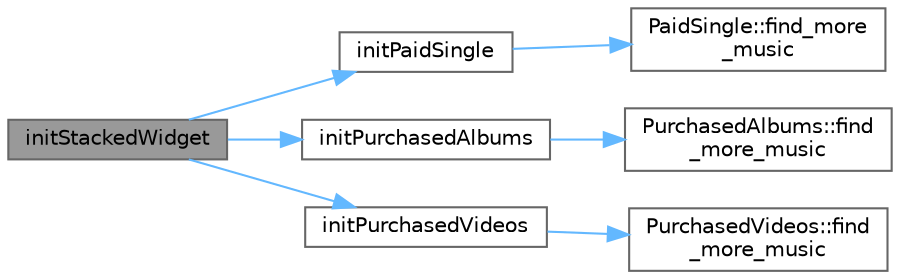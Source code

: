 digraph "initStackedWidget"
{
 // LATEX_PDF_SIZE
  bgcolor="transparent";
  edge [fontname=Helvetica,fontsize=10,labelfontname=Helvetica,labelfontsize=10];
  node [fontname=Helvetica,fontsize=10,shape=box,height=0.2,width=0.4];
  rankdir="LR";
  Node1 [id="Node000001",label="initStackedWidget",height=0.2,width=0.4,color="gray40", fillcolor="grey60", style="filled", fontcolor="black",tooltip="初始化堆栈窗口"];
  Node1 -> Node2 [id="edge1_Node000001_Node000002",color="steelblue1",style="solid",tooltip=" "];
  Node2 [id="Node000002",label="initPaidSingle",height=0.2,width=0.4,color="grey40", fillcolor="white", style="filled",URL="$class_purchased_music.html#abbd49c8dfe740968df2e9cdb0441b7b8",tooltip="初始化付费单曲界面"];
  Node2 -> Node3 [id="edge2_Node000002_Node000003",color="steelblue1",style="solid",tooltip=" "];
  Node3 [id="Node000003",label="PaidSingle::find_more\l_music",height=0.2,width=0.4,color="grey40", fillcolor="white", style="filled",URL="$class_paid_single.html#aa23356daca3ed71116d6ae55df2991f4",tooltip="搜索更多音乐的信号"];
  Node1 -> Node4 [id="edge3_Node000001_Node000004",color="steelblue1",style="solid",tooltip=" "];
  Node4 [id="Node000004",label="initPurchasedAlbums",height=0.2,width=0.4,color="grey40", fillcolor="white", style="filled",URL="$class_purchased_music.html#aca150eb6545ff7ed0f037d0bc60a81ab",tooltip="初始化已购专辑界面"];
  Node4 -> Node5 [id="edge4_Node000004_Node000005",color="steelblue1",style="solid",tooltip=" "];
  Node5 [id="Node000005",label="PurchasedAlbums::find\l_more_music",height=0.2,width=0.4,color="grey40", fillcolor="white", style="filled",URL="$class_purchased_albums.html#aa23356daca3ed71116d6ae55df2991f4",tooltip="搜索更多音乐的信号"];
  Node1 -> Node6 [id="edge5_Node000001_Node000006",color="steelblue1",style="solid",tooltip=" "];
  Node6 [id="Node000006",label="initPurchasedVideos",height=0.2,width=0.4,color="grey40", fillcolor="white", style="filled",URL="$class_purchased_music.html#aad93265a32cbad67a7ede101aa7f9065",tooltip="初始化已购视频界面"];
  Node6 -> Node7 [id="edge6_Node000006_Node000007",color="steelblue1",style="solid",tooltip=" "];
  Node7 [id="Node000007",label="PurchasedVideos::find\l_more_music",height=0.2,width=0.4,color="grey40", fillcolor="white", style="filled",URL="$class_purchased_videos.html#aa23356daca3ed71116d6ae55df2991f4",tooltip="搜索更多音乐的信号"];
}
